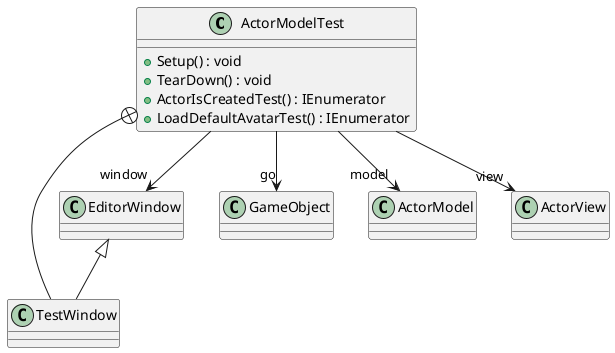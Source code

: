 @startuml
class ActorModelTest {
    + Setup() : void
    + TearDown() : void
    + ActorIsCreatedTest() : IEnumerator
    + LoadDefaultAvatarTest() : IEnumerator
}
class TestWindow {
}
ActorModelTest --> "window" EditorWindow
ActorModelTest --> "go" GameObject
ActorModelTest --> "model" ActorModel
ActorModelTest --> "view" ActorView
ActorModelTest +-- TestWindow
EditorWindow <|-- TestWindow
@enduml
